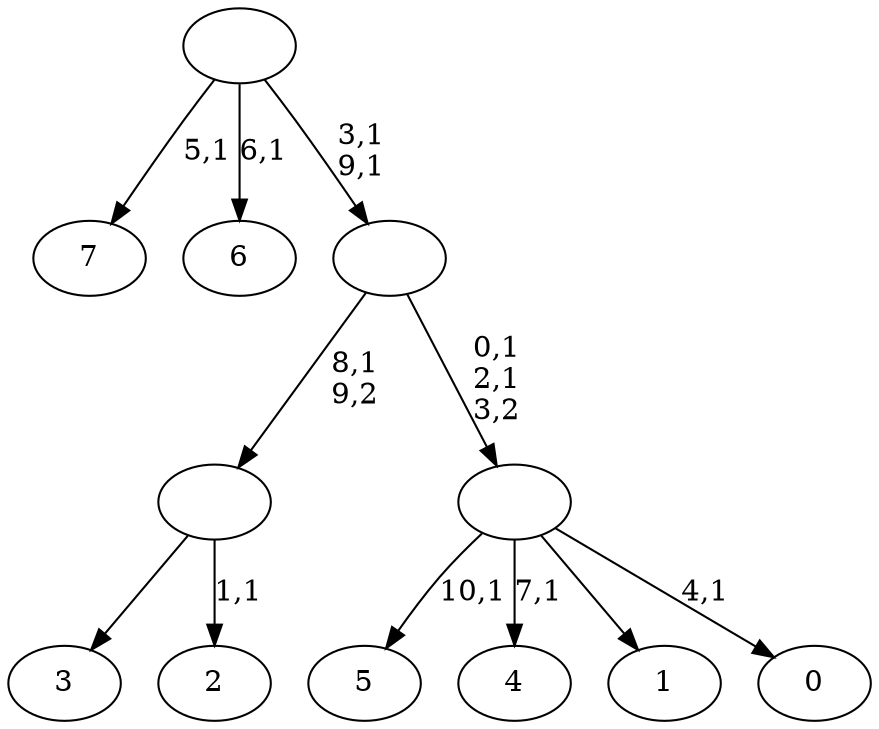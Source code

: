 digraph T {
	19 [label="7"]
	17 [label="6"]
	15 [label="5"]
	13 [label="4"]
	11 [label="3"]
	10 [label="2"]
	8 [label=""]
	7 [label="1"]
	6 [label="0"]
	4 [label=""]
	2 [label=""]
	0 [label=""]
	8 -> 10 [label="1,1"]
	8 -> 11 [label=""]
	4 -> 6 [label="4,1"]
	4 -> 13 [label="7,1"]
	4 -> 15 [label="10,1"]
	4 -> 7 [label=""]
	2 -> 4 [label="0,1\n2,1\n3,2"]
	2 -> 8 [label="8,1\n9,2"]
	0 -> 2 [label="3,1\n9,1"]
	0 -> 17 [label="6,1"]
	0 -> 19 [label="5,1"]
}
